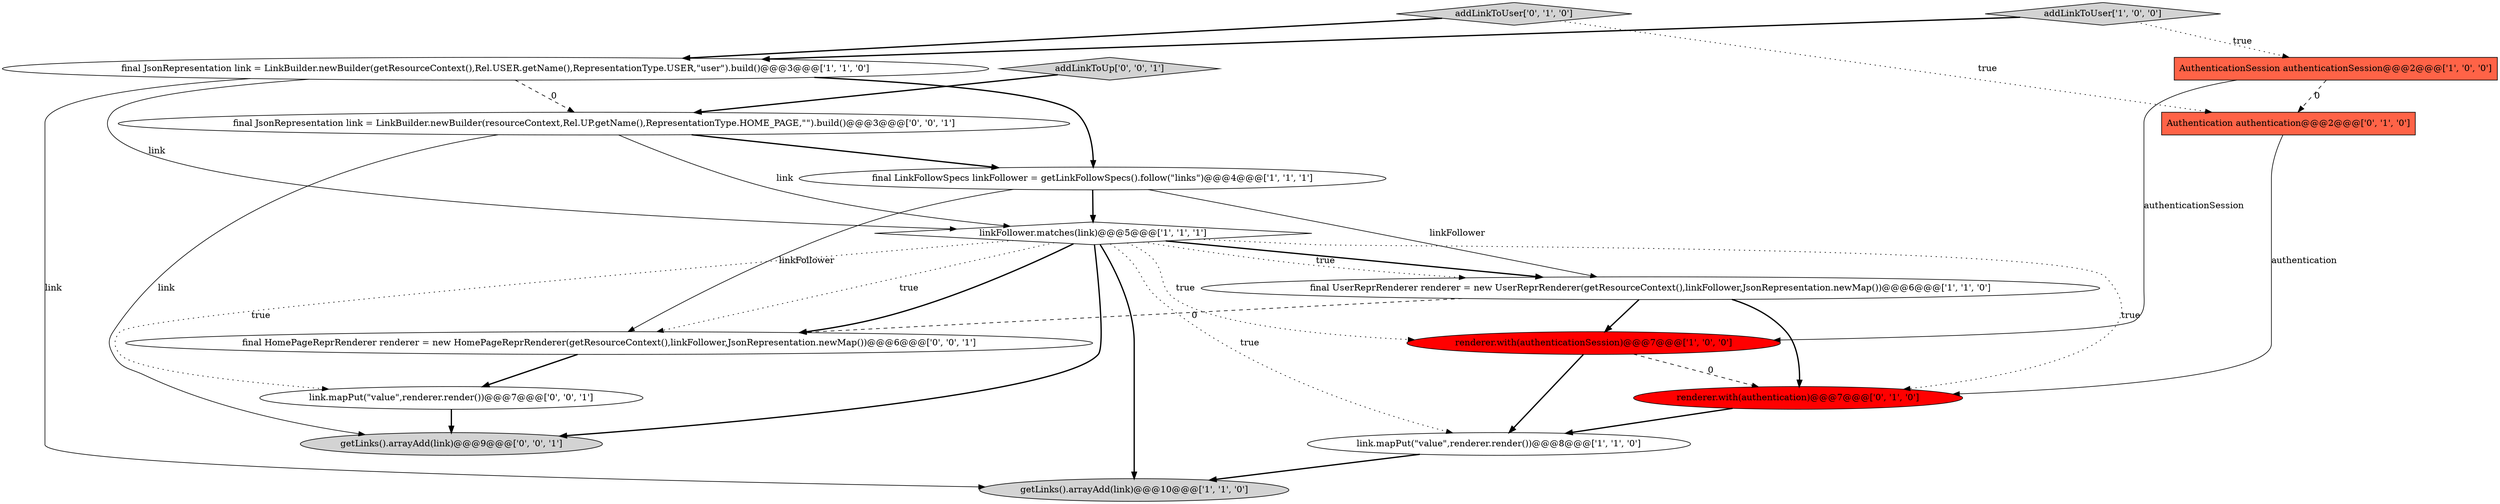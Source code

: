 digraph {
10 [style = filled, label = "renderer.with(authentication)@@@7@@@['0', '1', '0']", fillcolor = red, shape = ellipse image = "AAA1AAABBB2BBB"];
8 [style = filled, label = "renderer.with(authenticationSession)@@@7@@@['1', '0', '0']", fillcolor = red, shape = ellipse image = "AAA1AAABBB1BBB"];
12 [style = filled, label = "link.mapPut(\"value\",renderer.render())@@@7@@@['0', '0', '1']", fillcolor = white, shape = ellipse image = "AAA0AAABBB3BBB"];
11 [style = filled, label = "Authentication authentication@@@2@@@['0', '1', '0']", fillcolor = tomato, shape = box image = "AAA1AAABBB2BBB"];
16 [style = filled, label = "getLinks().arrayAdd(link)@@@9@@@['0', '0', '1']", fillcolor = lightgray, shape = ellipse image = "AAA0AAABBB3BBB"];
5 [style = filled, label = "getLinks().arrayAdd(link)@@@10@@@['1', '1', '0']", fillcolor = lightgray, shape = ellipse image = "AAA0AAABBB1BBB"];
9 [style = filled, label = "addLinkToUser['0', '1', '0']", fillcolor = lightgray, shape = diamond image = "AAA0AAABBB2BBB"];
1 [style = filled, label = "linkFollower.matches(link)@@@5@@@['1', '1', '1']", fillcolor = white, shape = diamond image = "AAA0AAABBB1BBB"];
0 [style = filled, label = "AuthenticationSession authenticationSession@@@2@@@['1', '0', '0']", fillcolor = tomato, shape = box image = "AAA1AAABBB1BBB"];
4 [style = filled, label = "final UserReprRenderer renderer = new UserReprRenderer(getResourceContext(),linkFollower,JsonRepresentation.newMap())@@@6@@@['1', '1', '0']", fillcolor = white, shape = ellipse image = "AAA0AAABBB1BBB"];
13 [style = filled, label = "final JsonRepresentation link = LinkBuilder.newBuilder(resourceContext,Rel.UP.getName(),RepresentationType.HOME_PAGE,\"\").build()@@@3@@@['0', '0', '1']", fillcolor = white, shape = ellipse image = "AAA0AAABBB3BBB"];
6 [style = filled, label = "addLinkToUser['1', '0', '0']", fillcolor = lightgray, shape = diamond image = "AAA0AAABBB1BBB"];
14 [style = filled, label = "addLinkToUp['0', '0', '1']", fillcolor = lightgray, shape = diamond image = "AAA0AAABBB3BBB"];
2 [style = filled, label = "link.mapPut(\"value\",renderer.render())@@@8@@@['1', '1', '0']", fillcolor = white, shape = ellipse image = "AAA0AAABBB1BBB"];
15 [style = filled, label = "final HomePageReprRenderer renderer = new HomePageReprRenderer(getResourceContext(),linkFollower,JsonRepresentation.newMap())@@@6@@@['0', '0', '1']", fillcolor = white, shape = ellipse image = "AAA0AAABBB3BBB"];
7 [style = filled, label = "final LinkFollowSpecs linkFollower = getLinkFollowSpecs().follow(\"links\")@@@4@@@['1', '1', '1']", fillcolor = white, shape = ellipse image = "AAA0AAABBB1BBB"];
3 [style = filled, label = "final JsonRepresentation link = LinkBuilder.newBuilder(getResourceContext(),Rel.USER.getName(),RepresentationType.USER,\"user\").build()@@@3@@@['1', '1', '0']", fillcolor = white, shape = ellipse image = "AAA0AAABBB1BBB"];
1->5 [style = bold, label=""];
4->10 [style = bold, label=""];
6->3 [style = bold, label=""];
1->4 [style = bold, label=""];
7->1 [style = bold, label=""];
1->10 [style = dotted, label="true"];
8->10 [style = dashed, label="0"];
13->16 [style = solid, label="link"];
1->15 [style = bold, label=""];
9->11 [style = dotted, label="true"];
0->11 [style = dashed, label="0"];
12->16 [style = bold, label=""];
1->4 [style = dotted, label="true"];
3->13 [style = dashed, label="0"];
3->1 [style = solid, label="link"];
7->4 [style = solid, label="linkFollower"];
7->15 [style = solid, label="linkFollower"];
8->2 [style = bold, label=""];
3->7 [style = bold, label=""];
1->16 [style = bold, label=""];
13->7 [style = bold, label=""];
1->15 [style = dotted, label="true"];
4->15 [style = dashed, label="0"];
1->12 [style = dotted, label="true"];
1->8 [style = dotted, label="true"];
0->8 [style = solid, label="authenticationSession"];
4->8 [style = bold, label=""];
9->3 [style = bold, label=""];
10->2 [style = bold, label=""];
15->12 [style = bold, label=""];
6->0 [style = dotted, label="true"];
14->13 [style = bold, label=""];
11->10 [style = solid, label="authentication"];
1->2 [style = dotted, label="true"];
3->5 [style = solid, label="link"];
2->5 [style = bold, label=""];
13->1 [style = solid, label="link"];
}
